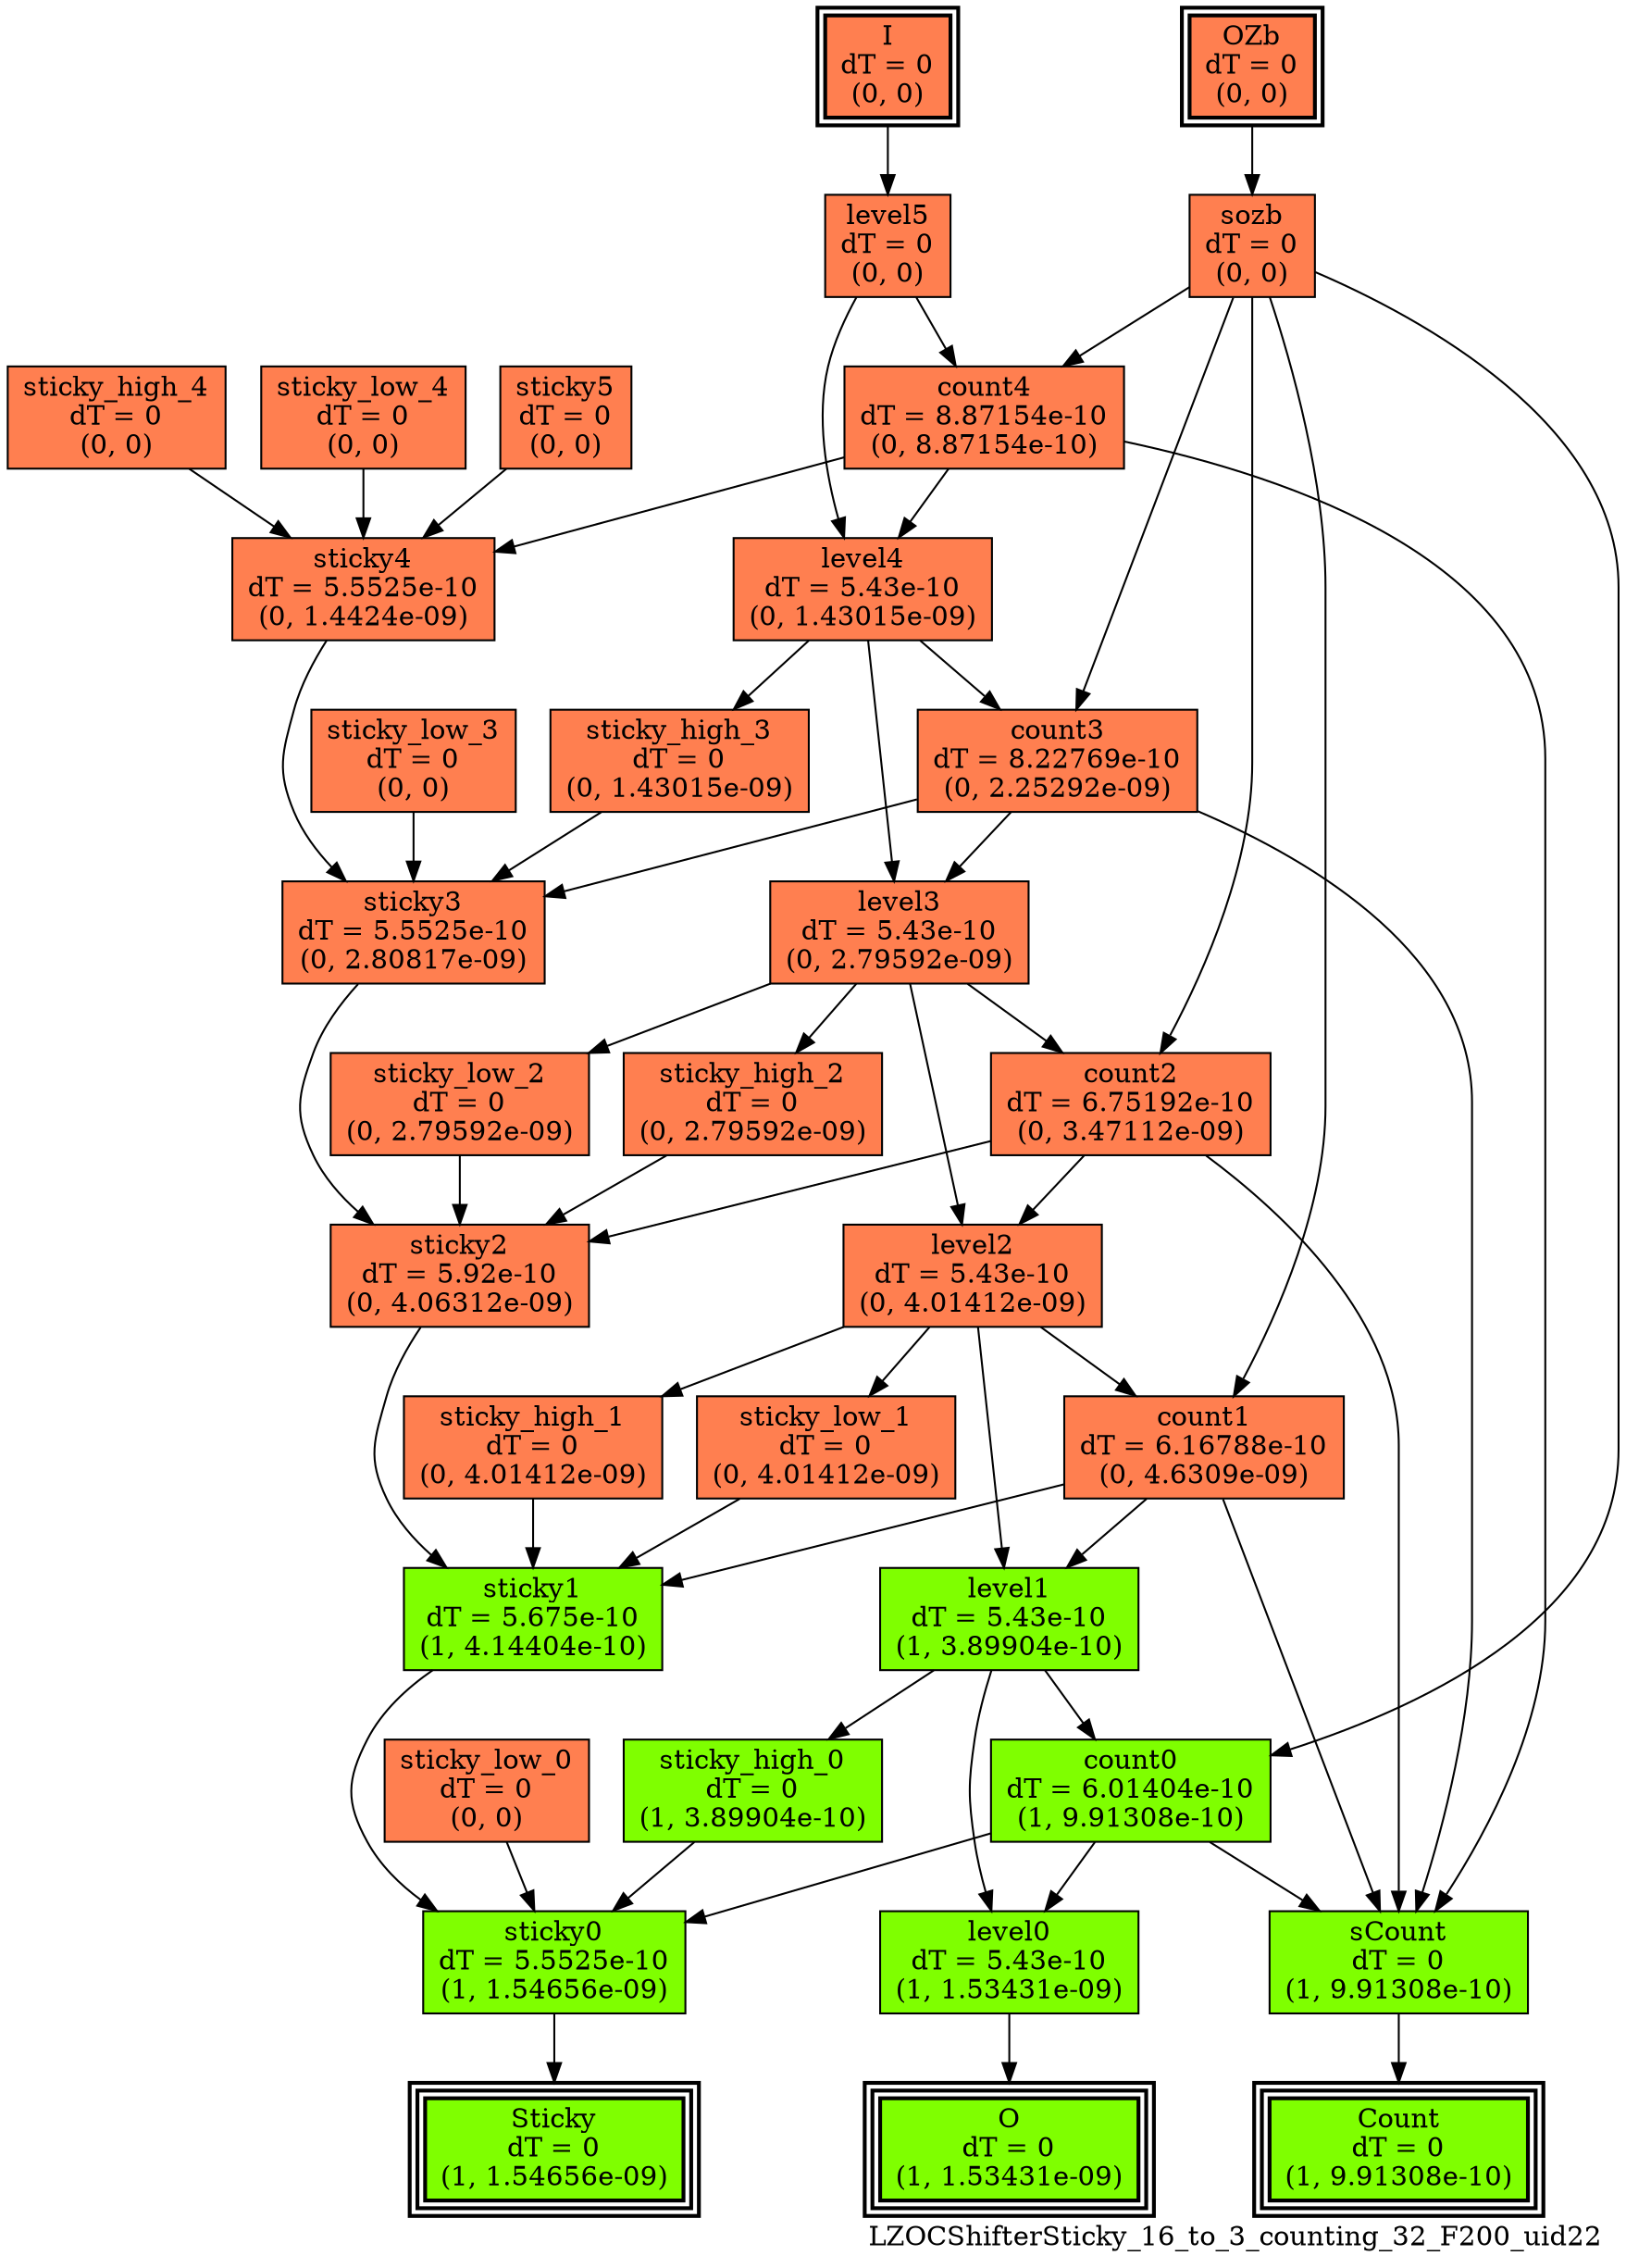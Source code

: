 digraph LZOCShifterSticky_16_to_3_counting_32_F200_uid22
{
	//graph drawing options
	label=LZOCShifterSticky_16_to_3_counting_32_F200_uid22;
	labelloc=bottom;
	labeljust=right;
	ratio=auto;
	nodesep=0.25;
	ranksep=0.5;

	//input/output signals of operator LZOCShifterSticky_16_to_3_counting_32_F200_uid22
	I__LZOCShifterSticky_16_to_3_counting_32_F200_uid22 [ label="I\ndT = 0\n(0, 0)", shape=box, color=black, style="bold, filled", fillcolor=coral, peripheries=2 ];
	OZb__LZOCShifterSticky_16_to_3_counting_32_F200_uid22 [ label="OZb\ndT = 0\n(0, 0)", shape=box, color=black, style="bold, filled", fillcolor=coral, peripheries=2 ];
	Count__LZOCShifterSticky_16_to_3_counting_32_F200_uid22 [ label="Count\ndT = 0\n(1, 9.91308e-10)", shape=box, color=black, style="bold, filled", fillcolor=chartreuse, peripheries=3 ];
	O__LZOCShifterSticky_16_to_3_counting_32_F200_uid22 [ label="O\ndT = 0\n(1, 1.53431e-09)", shape=box, color=black, style="bold, filled", fillcolor=chartreuse, peripheries=3 ];
	Sticky__LZOCShifterSticky_16_to_3_counting_32_F200_uid22 [ label="Sticky\ndT = 0\n(1, 1.54656e-09)", shape=box, color=black, style="bold, filled", fillcolor=chartreuse, peripheries=3 ];
	{rank=same I__LZOCShifterSticky_16_to_3_counting_32_F200_uid22, OZb__LZOCShifterSticky_16_to_3_counting_32_F200_uid22};
	{rank=same Count__LZOCShifterSticky_16_to_3_counting_32_F200_uid22, O__LZOCShifterSticky_16_to_3_counting_32_F200_uid22, Sticky__LZOCShifterSticky_16_to_3_counting_32_F200_uid22};
	//internal signals of operator LZOCShifterSticky_16_to_3_counting_32_F200_uid22
	level5__LZOCShifterSticky_16_to_3_counting_32_F200_uid22 [ label="level5\ndT = 0\n(0, 0)", shape=box, color=black, style=filled, fillcolor=coral, peripheries=1 ];
	sozb__LZOCShifterSticky_16_to_3_counting_32_F200_uid22 [ label="sozb\ndT = 0\n(0, 0)", shape=box, color=black, style=filled, fillcolor=coral, peripheries=1 ];
	sticky5__LZOCShifterSticky_16_to_3_counting_32_F200_uid22 [ label="sticky5\ndT = 0\n(0, 0)", shape=box, color=black, style=filled, fillcolor=coral, peripheries=1 ];
	count4__LZOCShifterSticky_16_to_3_counting_32_F200_uid22 [ label="count4\ndT = 8.87154e-10\n(0, 8.87154e-10)", shape=box, color=black, style=filled, fillcolor=coral, peripheries=1 ];
	level4__LZOCShifterSticky_16_to_3_counting_32_F200_uid22 [ label="level4\ndT = 5.43e-10\n(0, 1.43015e-09)", shape=box, color=black, style=filled, fillcolor=coral, peripheries=1 ];
	sticky_high_4__LZOCShifterSticky_16_to_3_counting_32_F200_uid22 [ label="sticky_high_4\ndT = 0\n(0, 0)", shape=box, color=black, style=filled, fillcolor=coral, peripheries=1 ];
	sticky_low_4__LZOCShifterSticky_16_to_3_counting_32_F200_uid22 [ label="sticky_low_4\ndT = 0\n(0, 0)", shape=box, color=black, style=filled, fillcolor=coral, peripheries=1 ];
	sticky4__LZOCShifterSticky_16_to_3_counting_32_F200_uid22 [ label="sticky4\ndT = 5.5525e-10\n(0, 1.4424e-09)", shape=box, color=black, style=filled, fillcolor=coral, peripheries=1 ];
	count3__LZOCShifterSticky_16_to_3_counting_32_F200_uid22 [ label="count3\ndT = 8.22769e-10\n(0, 2.25292e-09)", shape=box, color=black, style=filled, fillcolor=coral, peripheries=1 ];
	level3__LZOCShifterSticky_16_to_3_counting_32_F200_uid22 [ label="level3\ndT = 5.43e-10\n(0, 2.79592e-09)", shape=box, color=black, style=filled, fillcolor=coral, peripheries=1 ];
	sticky_high_3__LZOCShifterSticky_16_to_3_counting_32_F200_uid22 [ label="sticky_high_3\ndT = 0\n(0, 1.43015e-09)", shape=box, color=black, style=filled, fillcolor=coral, peripheries=1 ];
	sticky_low_3__LZOCShifterSticky_16_to_3_counting_32_F200_uid22 [ label="sticky_low_3\ndT = 0\n(0, 0)", shape=box, color=black, style=filled, fillcolor=coral, peripheries=1 ];
	sticky3__LZOCShifterSticky_16_to_3_counting_32_F200_uid22 [ label="sticky3\ndT = 5.5525e-10\n(0, 2.80817e-09)", shape=box, color=black, style=filled, fillcolor=coral, peripheries=1 ];
	count2__LZOCShifterSticky_16_to_3_counting_32_F200_uid22 [ label="count2\ndT = 6.75192e-10\n(0, 3.47112e-09)", shape=box, color=black, style=filled, fillcolor=coral, peripheries=1 ];
	level2__LZOCShifterSticky_16_to_3_counting_32_F200_uid22 [ label="level2\ndT = 5.43e-10\n(0, 4.01412e-09)", shape=box, color=black, style=filled, fillcolor=coral, peripheries=1 ];
	sticky_high_2__LZOCShifterSticky_16_to_3_counting_32_F200_uid22 [ label="sticky_high_2\ndT = 0\n(0, 2.79592e-09)", shape=box, color=black, style=filled, fillcolor=coral, peripheries=1 ];
	sticky_low_2__LZOCShifterSticky_16_to_3_counting_32_F200_uid22 [ label="sticky_low_2\ndT = 0\n(0, 2.79592e-09)", shape=box, color=black, style=filled, fillcolor=coral, peripheries=1 ];
	sticky2__LZOCShifterSticky_16_to_3_counting_32_F200_uid22 [ label="sticky2\ndT = 5.92e-10\n(0, 4.06312e-09)", shape=box, color=black, style=filled, fillcolor=coral, peripheries=1 ];
	count1__LZOCShifterSticky_16_to_3_counting_32_F200_uid22 [ label="count1\ndT = 6.16788e-10\n(0, 4.6309e-09)", shape=box, color=black, style=filled, fillcolor=coral, peripheries=1 ];
	level1__LZOCShifterSticky_16_to_3_counting_32_F200_uid22 [ label="level1\ndT = 5.43e-10\n(1, 3.89904e-10)", shape=box, color=black, style=filled, fillcolor=chartreuse, peripheries=1 ];
	sticky_high_1__LZOCShifterSticky_16_to_3_counting_32_F200_uid22 [ label="sticky_high_1\ndT = 0\n(0, 4.01412e-09)", shape=box, color=black, style=filled, fillcolor=coral, peripheries=1 ];
	sticky_low_1__LZOCShifterSticky_16_to_3_counting_32_F200_uid22 [ label="sticky_low_1\ndT = 0\n(0, 4.01412e-09)", shape=box, color=black, style=filled, fillcolor=coral, peripheries=1 ];
	sticky1__LZOCShifterSticky_16_to_3_counting_32_F200_uid22 [ label="sticky1\ndT = 5.675e-10\n(1, 4.14404e-10)", shape=box, color=black, style=filled, fillcolor=chartreuse, peripheries=1 ];
	count0__LZOCShifterSticky_16_to_3_counting_32_F200_uid22 [ label="count0\ndT = 6.01404e-10\n(1, 9.91308e-10)", shape=box, color=black, style=filled, fillcolor=chartreuse, peripheries=1 ];
	level0__LZOCShifterSticky_16_to_3_counting_32_F200_uid22 [ label="level0\ndT = 5.43e-10\n(1, 1.53431e-09)", shape=box, color=black, style=filled, fillcolor=chartreuse, peripheries=1 ];
	sticky_high_0__LZOCShifterSticky_16_to_3_counting_32_F200_uid22 [ label="sticky_high_0\ndT = 0\n(1, 3.89904e-10)", shape=box, color=black, style=filled, fillcolor=chartreuse, peripheries=1 ];
	sticky_low_0__LZOCShifterSticky_16_to_3_counting_32_F200_uid22 [ label="sticky_low_0\ndT = 0\n(0, 0)", shape=box, color=black, style=filled, fillcolor=coral, peripheries=1 ];
	sticky0__LZOCShifterSticky_16_to_3_counting_32_F200_uid22 [ label="sticky0\ndT = 5.5525e-10\n(1, 1.54656e-09)", shape=box, color=black, style=filled, fillcolor=chartreuse, peripheries=1 ];
	sCount__LZOCShifterSticky_16_to_3_counting_32_F200_uid22 [ label="sCount\ndT = 0\n(1, 9.91308e-10)", shape=box, color=black, style=filled, fillcolor=chartreuse, peripheries=1 ];

	//subcomponents of operator LZOCShifterSticky_16_to_3_counting_32_F200_uid22

	//input and internal signal connections of operator LZOCShifterSticky_16_to_3_counting_32_F200_uid22
	I__LZOCShifterSticky_16_to_3_counting_32_F200_uid22 -> level5__LZOCShifterSticky_16_to_3_counting_32_F200_uid22 [ arrowhead=normal, arrowsize=1.0, arrowtail=normal, color=black, dir=forward  ];
	OZb__LZOCShifterSticky_16_to_3_counting_32_F200_uid22 -> sozb__LZOCShifterSticky_16_to_3_counting_32_F200_uid22 [ arrowhead=normal, arrowsize=1.0, arrowtail=normal, color=black, dir=forward  ];
	level5__LZOCShifterSticky_16_to_3_counting_32_F200_uid22 -> count4__LZOCShifterSticky_16_to_3_counting_32_F200_uid22 [ arrowhead=normal, arrowsize=1.0, arrowtail=normal, color=black, dir=forward  ];
	level5__LZOCShifterSticky_16_to_3_counting_32_F200_uid22 -> level4__LZOCShifterSticky_16_to_3_counting_32_F200_uid22 [ arrowhead=normal, arrowsize=1.0, arrowtail=normal, color=black, dir=forward  ];
	sozb__LZOCShifterSticky_16_to_3_counting_32_F200_uid22 -> count4__LZOCShifterSticky_16_to_3_counting_32_F200_uid22 [ arrowhead=normal, arrowsize=1.0, arrowtail=normal, color=black, dir=forward  ];
	sozb__LZOCShifterSticky_16_to_3_counting_32_F200_uid22 -> count3__LZOCShifterSticky_16_to_3_counting_32_F200_uid22 [ arrowhead=normal, arrowsize=1.0, arrowtail=normal, color=black, dir=forward  ];
	sozb__LZOCShifterSticky_16_to_3_counting_32_F200_uid22 -> count2__LZOCShifterSticky_16_to_3_counting_32_F200_uid22 [ arrowhead=normal, arrowsize=1.0, arrowtail=normal, color=black, dir=forward  ];
	sozb__LZOCShifterSticky_16_to_3_counting_32_F200_uid22 -> count1__LZOCShifterSticky_16_to_3_counting_32_F200_uid22 [ arrowhead=normal, arrowsize=1.0, arrowtail=normal, color=black, dir=forward  ];
	sozb__LZOCShifterSticky_16_to_3_counting_32_F200_uid22 -> count0__LZOCShifterSticky_16_to_3_counting_32_F200_uid22 [ arrowhead=normal, arrowsize=1.0, arrowtail=normal, color=black, dir=forward  ];
	sticky5__LZOCShifterSticky_16_to_3_counting_32_F200_uid22 -> sticky4__LZOCShifterSticky_16_to_3_counting_32_F200_uid22 [ arrowhead=normal, arrowsize=1.0, arrowtail=normal, color=black, dir=forward  ];
	count4__LZOCShifterSticky_16_to_3_counting_32_F200_uid22 -> level4__LZOCShifterSticky_16_to_3_counting_32_F200_uid22 [ arrowhead=normal, arrowsize=1.0, arrowtail=normal, color=black, dir=forward  ];
	count4__LZOCShifterSticky_16_to_3_counting_32_F200_uid22 -> sticky4__LZOCShifterSticky_16_to_3_counting_32_F200_uid22 [ arrowhead=normal, arrowsize=1.0, arrowtail=normal, color=black, dir=forward  ];
	count4__LZOCShifterSticky_16_to_3_counting_32_F200_uid22 -> sCount__LZOCShifterSticky_16_to_3_counting_32_F200_uid22 [ arrowhead=normal, arrowsize=1.0, arrowtail=normal, color=black, dir=forward  ];
	level4__LZOCShifterSticky_16_to_3_counting_32_F200_uid22 -> count3__LZOCShifterSticky_16_to_3_counting_32_F200_uid22 [ arrowhead=normal, arrowsize=1.0, arrowtail=normal, color=black, dir=forward  ];
	level4__LZOCShifterSticky_16_to_3_counting_32_F200_uid22 -> level3__LZOCShifterSticky_16_to_3_counting_32_F200_uid22 [ arrowhead=normal, arrowsize=1.0, arrowtail=normal, color=black, dir=forward  ];
	level4__LZOCShifterSticky_16_to_3_counting_32_F200_uid22 -> sticky_high_3__LZOCShifterSticky_16_to_3_counting_32_F200_uid22 [ arrowhead=normal, arrowsize=1.0, arrowtail=normal, color=black, dir=forward  ];
	sticky_high_4__LZOCShifterSticky_16_to_3_counting_32_F200_uid22 -> sticky4__LZOCShifterSticky_16_to_3_counting_32_F200_uid22 [ arrowhead=normal, arrowsize=1.0, arrowtail=normal, color=black, dir=forward  ];
	sticky_low_4__LZOCShifterSticky_16_to_3_counting_32_F200_uid22 -> sticky4__LZOCShifterSticky_16_to_3_counting_32_F200_uid22 [ arrowhead=normal, arrowsize=1.0, arrowtail=normal, color=black, dir=forward  ];
	sticky4__LZOCShifterSticky_16_to_3_counting_32_F200_uid22 -> sticky3__LZOCShifterSticky_16_to_3_counting_32_F200_uid22 [ arrowhead=normal, arrowsize=1.0, arrowtail=normal, color=black, dir=forward  ];
	count3__LZOCShifterSticky_16_to_3_counting_32_F200_uid22 -> level3__LZOCShifterSticky_16_to_3_counting_32_F200_uid22 [ arrowhead=normal, arrowsize=1.0, arrowtail=normal, color=black, dir=forward  ];
	count3__LZOCShifterSticky_16_to_3_counting_32_F200_uid22 -> sticky3__LZOCShifterSticky_16_to_3_counting_32_F200_uid22 [ arrowhead=normal, arrowsize=1.0, arrowtail=normal, color=black, dir=forward  ];
	count3__LZOCShifterSticky_16_to_3_counting_32_F200_uid22 -> sCount__LZOCShifterSticky_16_to_3_counting_32_F200_uid22 [ arrowhead=normal, arrowsize=1.0, arrowtail=normal, color=black, dir=forward  ];
	level3__LZOCShifterSticky_16_to_3_counting_32_F200_uid22 -> count2__LZOCShifterSticky_16_to_3_counting_32_F200_uid22 [ arrowhead=normal, arrowsize=1.0, arrowtail=normal, color=black, dir=forward  ];
	level3__LZOCShifterSticky_16_to_3_counting_32_F200_uid22 -> level2__LZOCShifterSticky_16_to_3_counting_32_F200_uid22 [ arrowhead=normal, arrowsize=1.0, arrowtail=normal, color=black, dir=forward  ];
	level3__LZOCShifterSticky_16_to_3_counting_32_F200_uid22 -> sticky_high_2__LZOCShifterSticky_16_to_3_counting_32_F200_uid22 [ arrowhead=normal, arrowsize=1.0, arrowtail=normal, color=black, dir=forward  ];
	level3__LZOCShifterSticky_16_to_3_counting_32_F200_uid22 -> sticky_low_2__LZOCShifterSticky_16_to_3_counting_32_F200_uid22 [ arrowhead=normal, arrowsize=1.0, arrowtail=normal, color=black, dir=forward  ];
	sticky_high_3__LZOCShifterSticky_16_to_3_counting_32_F200_uid22 -> sticky3__LZOCShifterSticky_16_to_3_counting_32_F200_uid22 [ arrowhead=normal, arrowsize=1.0, arrowtail=normal, color=black, dir=forward  ];
	sticky_low_3__LZOCShifterSticky_16_to_3_counting_32_F200_uid22 -> sticky3__LZOCShifterSticky_16_to_3_counting_32_F200_uid22 [ arrowhead=normal, arrowsize=1.0, arrowtail=normal, color=black, dir=forward  ];
	sticky3__LZOCShifterSticky_16_to_3_counting_32_F200_uid22 -> sticky2__LZOCShifterSticky_16_to_3_counting_32_F200_uid22 [ arrowhead=normal, arrowsize=1.0, arrowtail=normal, color=black, dir=forward  ];
	count2__LZOCShifterSticky_16_to_3_counting_32_F200_uid22 -> level2__LZOCShifterSticky_16_to_3_counting_32_F200_uid22 [ arrowhead=normal, arrowsize=1.0, arrowtail=normal, color=black, dir=forward  ];
	count2__LZOCShifterSticky_16_to_3_counting_32_F200_uid22 -> sticky2__LZOCShifterSticky_16_to_3_counting_32_F200_uid22 [ arrowhead=normal, arrowsize=1.0, arrowtail=normal, color=black, dir=forward  ];
	count2__LZOCShifterSticky_16_to_3_counting_32_F200_uid22 -> sCount__LZOCShifterSticky_16_to_3_counting_32_F200_uid22 [ arrowhead=normal, arrowsize=1.0, arrowtail=normal, color=black, dir=forward  ];
	level2__LZOCShifterSticky_16_to_3_counting_32_F200_uid22 -> count1__LZOCShifterSticky_16_to_3_counting_32_F200_uid22 [ arrowhead=normal, arrowsize=1.0, arrowtail=normal, color=black, dir=forward  ];
	level2__LZOCShifterSticky_16_to_3_counting_32_F200_uid22 -> level1__LZOCShifterSticky_16_to_3_counting_32_F200_uid22 [ arrowhead=normal, arrowsize=1.0, arrowtail=normal, color=black, dir=forward  ];
	level2__LZOCShifterSticky_16_to_3_counting_32_F200_uid22 -> sticky_high_1__LZOCShifterSticky_16_to_3_counting_32_F200_uid22 [ arrowhead=normal, arrowsize=1.0, arrowtail=normal, color=black, dir=forward  ];
	level2__LZOCShifterSticky_16_to_3_counting_32_F200_uid22 -> sticky_low_1__LZOCShifterSticky_16_to_3_counting_32_F200_uid22 [ arrowhead=normal, arrowsize=1.0, arrowtail=normal, color=black, dir=forward  ];
	sticky_high_2__LZOCShifterSticky_16_to_3_counting_32_F200_uid22 -> sticky2__LZOCShifterSticky_16_to_3_counting_32_F200_uid22 [ arrowhead=normal, arrowsize=1.0, arrowtail=normal, color=black, dir=forward  ];
	sticky_low_2__LZOCShifterSticky_16_to_3_counting_32_F200_uid22 -> sticky2__LZOCShifterSticky_16_to_3_counting_32_F200_uid22 [ arrowhead=normal, arrowsize=1.0, arrowtail=normal, color=black, dir=forward  ];
	sticky2__LZOCShifterSticky_16_to_3_counting_32_F200_uid22 -> sticky1__LZOCShifterSticky_16_to_3_counting_32_F200_uid22 [ arrowhead=normal, arrowsize=1.0, arrowtail=normal, color=black, dir=forward  ];
	count1__LZOCShifterSticky_16_to_3_counting_32_F200_uid22 -> level1__LZOCShifterSticky_16_to_3_counting_32_F200_uid22 [ arrowhead=normal, arrowsize=1.0, arrowtail=normal, color=black, dir=forward  ];
	count1__LZOCShifterSticky_16_to_3_counting_32_F200_uid22 -> sticky1__LZOCShifterSticky_16_to_3_counting_32_F200_uid22 [ arrowhead=normal, arrowsize=1.0, arrowtail=normal, color=black, dir=forward  ];
	count1__LZOCShifterSticky_16_to_3_counting_32_F200_uid22 -> sCount__LZOCShifterSticky_16_to_3_counting_32_F200_uid22 [ arrowhead=normal, arrowsize=1.0, arrowtail=normal, color=black, dir=forward  ];
	level1__LZOCShifterSticky_16_to_3_counting_32_F200_uid22 -> count0__LZOCShifterSticky_16_to_3_counting_32_F200_uid22 [ arrowhead=normal, arrowsize=1.0, arrowtail=normal, color=black, dir=forward  ];
	level1__LZOCShifterSticky_16_to_3_counting_32_F200_uid22 -> level0__LZOCShifterSticky_16_to_3_counting_32_F200_uid22 [ arrowhead=normal, arrowsize=1.0, arrowtail=normal, color=black, dir=forward  ];
	level1__LZOCShifterSticky_16_to_3_counting_32_F200_uid22 -> sticky_high_0__LZOCShifterSticky_16_to_3_counting_32_F200_uid22 [ arrowhead=normal, arrowsize=1.0, arrowtail=normal, color=black, dir=forward  ];
	sticky_high_1__LZOCShifterSticky_16_to_3_counting_32_F200_uid22 -> sticky1__LZOCShifterSticky_16_to_3_counting_32_F200_uid22 [ arrowhead=normal, arrowsize=1.0, arrowtail=normal, color=black, dir=forward  ];
	sticky_low_1__LZOCShifterSticky_16_to_3_counting_32_F200_uid22 -> sticky1__LZOCShifterSticky_16_to_3_counting_32_F200_uid22 [ arrowhead=normal, arrowsize=1.0, arrowtail=normal, color=black, dir=forward  ];
	sticky1__LZOCShifterSticky_16_to_3_counting_32_F200_uid22 -> sticky0__LZOCShifterSticky_16_to_3_counting_32_F200_uid22 [ arrowhead=normal, arrowsize=1.0, arrowtail=normal, color=black, dir=forward  ];
	count0__LZOCShifterSticky_16_to_3_counting_32_F200_uid22 -> level0__LZOCShifterSticky_16_to_3_counting_32_F200_uid22 [ arrowhead=normal, arrowsize=1.0, arrowtail=normal, color=black, dir=forward  ];
	count0__LZOCShifterSticky_16_to_3_counting_32_F200_uid22 -> sticky0__LZOCShifterSticky_16_to_3_counting_32_F200_uid22 [ arrowhead=normal, arrowsize=1.0, arrowtail=normal, color=black, dir=forward  ];
	count0__LZOCShifterSticky_16_to_3_counting_32_F200_uid22 -> sCount__LZOCShifterSticky_16_to_3_counting_32_F200_uid22 [ arrowhead=normal, arrowsize=1.0, arrowtail=normal, color=black, dir=forward  ];
	level0__LZOCShifterSticky_16_to_3_counting_32_F200_uid22 -> O__LZOCShifterSticky_16_to_3_counting_32_F200_uid22 [ arrowhead=normal, arrowsize=1.0, arrowtail=normal, color=black, dir=forward  ];
	sticky_high_0__LZOCShifterSticky_16_to_3_counting_32_F200_uid22 -> sticky0__LZOCShifterSticky_16_to_3_counting_32_F200_uid22 [ arrowhead=normal, arrowsize=1.0, arrowtail=normal, color=black, dir=forward  ];
	sticky_low_0__LZOCShifterSticky_16_to_3_counting_32_F200_uid22 -> sticky0__LZOCShifterSticky_16_to_3_counting_32_F200_uid22 [ arrowhead=normal, arrowsize=1.0, arrowtail=normal, color=black, dir=forward  ];
	sticky0__LZOCShifterSticky_16_to_3_counting_32_F200_uid22 -> Sticky__LZOCShifterSticky_16_to_3_counting_32_F200_uid22 [ arrowhead=normal, arrowsize=1.0, arrowtail=normal, color=black, dir=forward  ];
	sCount__LZOCShifterSticky_16_to_3_counting_32_F200_uid22 -> Count__LZOCShifterSticky_16_to_3_counting_32_F200_uid22 [ arrowhead=normal, arrowsize=1.0, arrowtail=normal, color=black, dir=forward  ];
}

